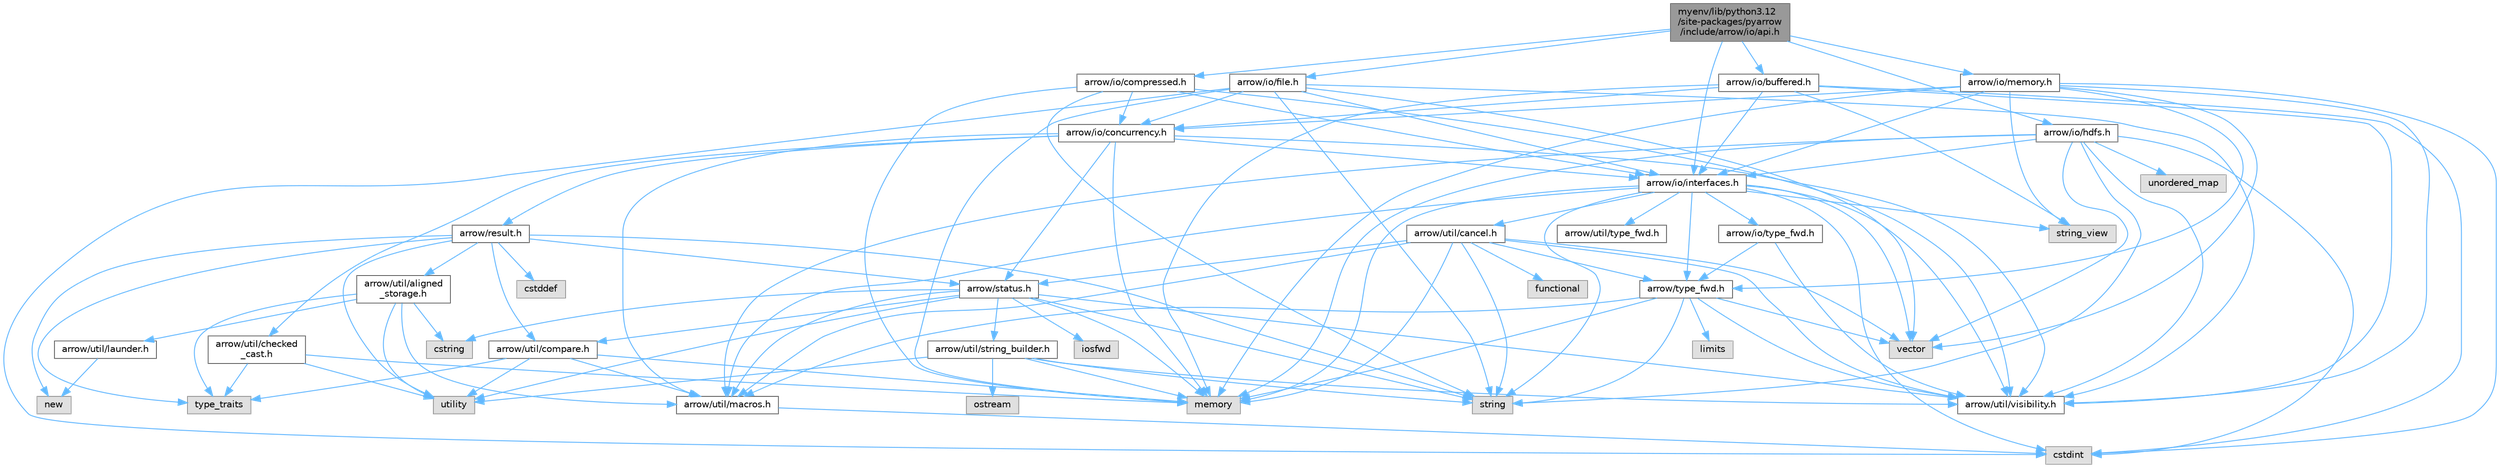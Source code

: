 digraph "myenv/lib/python3.12/site-packages/pyarrow/include/arrow/io/api.h"
{
 // LATEX_PDF_SIZE
  bgcolor="transparent";
  edge [fontname=Helvetica,fontsize=10,labelfontname=Helvetica,labelfontsize=10];
  node [fontname=Helvetica,fontsize=10,shape=box,height=0.2,width=0.4];
  Node1 [id="Node000001",label="myenv/lib/python3.12\l/site-packages/pyarrow\l/include/arrow/io/api.h",height=0.2,width=0.4,color="gray40", fillcolor="grey60", style="filled", fontcolor="black",tooltip=" "];
  Node1 -> Node2 [id="edge1_Node000001_Node000002",color="steelblue1",style="solid",tooltip=" "];
  Node2 [id="Node000002",label="arrow/io/buffered.h",height=0.2,width=0.4,color="grey40", fillcolor="white", style="filled",URL="$buffered_8h.html",tooltip=" "];
  Node2 -> Node3 [id="edge2_Node000002_Node000003",color="steelblue1",style="solid",tooltip=" "];
  Node3 [id="Node000003",label="cstdint",height=0.2,width=0.4,color="grey60", fillcolor="#E0E0E0", style="filled",tooltip=" "];
  Node2 -> Node4 [id="edge3_Node000002_Node000004",color="steelblue1",style="solid",tooltip=" "];
  Node4 [id="Node000004",label="memory",height=0.2,width=0.4,color="grey60", fillcolor="#E0E0E0", style="filled",tooltip=" "];
  Node2 -> Node5 [id="edge4_Node000002_Node000005",color="steelblue1",style="solid",tooltip=" "];
  Node5 [id="Node000005",label="string_view",height=0.2,width=0.4,color="grey60", fillcolor="#E0E0E0", style="filled",tooltip=" "];
  Node2 -> Node6 [id="edge5_Node000002_Node000006",color="steelblue1",style="solid",tooltip=" "];
  Node6 [id="Node000006",label="arrow/io/concurrency.h",height=0.2,width=0.4,color="grey40", fillcolor="white", style="filled",URL="$concurrency_8h.html",tooltip=" "];
  Node6 -> Node4 [id="edge6_Node000006_Node000004",color="steelblue1",style="solid",tooltip=" "];
  Node6 -> Node7 [id="edge7_Node000006_Node000007",color="steelblue1",style="solid",tooltip=" "];
  Node7 [id="Node000007",label="arrow/io/interfaces.h",height=0.2,width=0.4,color="grey40", fillcolor="white", style="filled",URL="$interfaces_8h.html",tooltip=" "];
  Node7 -> Node3 [id="edge8_Node000007_Node000003",color="steelblue1",style="solid",tooltip=" "];
  Node7 -> Node4 [id="edge9_Node000007_Node000004",color="steelblue1",style="solid",tooltip=" "];
  Node7 -> Node8 [id="edge10_Node000007_Node000008",color="steelblue1",style="solid",tooltip=" "];
  Node8 [id="Node000008",label="string",height=0.2,width=0.4,color="grey60", fillcolor="#E0E0E0", style="filled",tooltip=" "];
  Node7 -> Node5 [id="edge11_Node000007_Node000005",color="steelblue1",style="solid",tooltip=" "];
  Node7 -> Node9 [id="edge12_Node000007_Node000009",color="steelblue1",style="solid",tooltip=" "];
  Node9 [id="Node000009",label="vector",height=0.2,width=0.4,color="grey60", fillcolor="#E0E0E0", style="filled",tooltip=" "];
  Node7 -> Node10 [id="edge13_Node000007_Node000010",color="steelblue1",style="solid",tooltip=" "];
  Node10 [id="Node000010",label="arrow/io/type_fwd.h",height=0.2,width=0.4,color="grey40", fillcolor="white", style="filled",URL="$arrow_2io_2type__fwd_8h.html",tooltip=" "];
  Node10 -> Node11 [id="edge14_Node000010_Node000011",color="steelblue1",style="solid",tooltip=" "];
  Node11 [id="Node000011",label="arrow/type_fwd.h",height=0.2,width=0.4,color="grey40", fillcolor="white", style="filled",URL="$arrow_2type__fwd_8h.html",tooltip=" "];
  Node11 -> Node12 [id="edge15_Node000011_Node000012",color="steelblue1",style="solid",tooltip=" "];
  Node12 [id="Node000012",label="limits",height=0.2,width=0.4,color="grey60", fillcolor="#E0E0E0", style="filled",tooltip=" "];
  Node11 -> Node4 [id="edge16_Node000011_Node000004",color="steelblue1",style="solid",tooltip=" "];
  Node11 -> Node8 [id="edge17_Node000011_Node000008",color="steelblue1",style="solid",tooltip=" "];
  Node11 -> Node9 [id="edge18_Node000011_Node000009",color="steelblue1",style="solid",tooltip=" "];
  Node11 -> Node13 [id="edge19_Node000011_Node000013",color="steelblue1",style="solid",tooltip=" "];
  Node13 [id="Node000013",label="arrow/util/macros.h",height=0.2,width=0.4,color="grey40", fillcolor="white", style="filled",URL="$macros_8h.html",tooltip=" "];
  Node13 -> Node3 [id="edge20_Node000013_Node000003",color="steelblue1",style="solid",tooltip=" "];
  Node11 -> Node14 [id="edge21_Node000011_Node000014",color="steelblue1",style="solid",tooltip=" "];
  Node14 [id="Node000014",label="arrow/util/visibility.h",height=0.2,width=0.4,color="grey40", fillcolor="white", style="filled",URL="$include_2arrow_2util_2visibility_8h.html",tooltip=" "];
  Node10 -> Node14 [id="edge22_Node000010_Node000014",color="steelblue1",style="solid",tooltip=" "];
  Node7 -> Node11 [id="edge23_Node000007_Node000011",color="steelblue1",style="solid",tooltip=" "];
  Node7 -> Node15 [id="edge24_Node000007_Node000015",color="steelblue1",style="solid",tooltip=" "];
  Node15 [id="Node000015",label="arrow/util/cancel.h",height=0.2,width=0.4,color="grey40", fillcolor="white", style="filled",URL="$cancel_8h.html",tooltip=" "];
  Node15 -> Node16 [id="edge25_Node000015_Node000016",color="steelblue1",style="solid",tooltip=" "];
  Node16 [id="Node000016",label="functional",height=0.2,width=0.4,color="grey60", fillcolor="#E0E0E0", style="filled",tooltip=" "];
  Node15 -> Node4 [id="edge26_Node000015_Node000004",color="steelblue1",style="solid",tooltip=" "];
  Node15 -> Node8 [id="edge27_Node000015_Node000008",color="steelblue1",style="solid",tooltip=" "];
  Node15 -> Node9 [id="edge28_Node000015_Node000009",color="steelblue1",style="solid",tooltip=" "];
  Node15 -> Node17 [id="edge29_Node000015_Node000017",color="steelblue1",style="solid",tooltip=" "];
  Node17 [id="Node000017",label="arrow/status.h",height=0.2,width=0.4,color="grey40", fillcolor="white", style="filled",URL="$status_8h.html",tooltip=" "];
  Node17 -> Node18 [id="edge30_Node000017_Node000018",color="steelblue1",style="solid",tooltip=" "];
  Node18 [id="Node000018",label="cstring",height=0.2,width=0.4,color="grey60", fillcolor="#E0E0E0", style="filled",tooltip=" "];
  Node17 -> Node19 [id="edge31_Node000017_Node000019",color="steelblue1",style="solid",tooltip=" "];
  Node19 [id="Node000019",label="iosfwd",height=0.2,width=0.4,color="grey60", fillcolor="#E0E0E0", style="filled",tooltip=" "];
  Node17 -> Node4 [id="edge32_Node000017_Node000004",color="steelblue1",style="solid",tooltip=" "];
  Node17 -> Node8 [id="edge33_Node000017_Node000008",color="steelblue1",style="solid",tooltip=" "];
  Node17 -> Node20 [id="edge34_Node000017_Node000020",color="steelblue1",style="solid",tooltip=" "];
  Node20 [id="Node000020",label="utility",height=0.2,width=0.4,color="grey60", fillcolor="#E0E0E0", style="filled",tooltip=" "];
  Node17 -> Node21 [id="edge35_Node000017_Node000021",color="steelblue1",style="solid",tooltip=" "];
  Node21 [id="Node000021",label="arrow/util/compare.h",height=0.2,width=0.4,color="grey40", fillcolor="white", style="filled",URL="$util_2compare_8h.html",tooltip=" "];
  Node21 -> Node4 [id="edge36_Node000021_Node000004",color="steelblue1",style="solid",tooltip=" "];
  Node21 -> Node22 [id="edge37_Node000021_Node000022",color="steelblue1",style="solid",tooltip=" "];
  Node22 [id="Node000022",label="type_traits",height=0.2,width=0.4,color="grey60", fillcolor="#E0E0E0", style="filled",tooltip=" "];
  Node21 -> Node20 [id="edge38_Node000021_Node000020",color="steelblue1",style="solid",tooltip=" "];
  Node21 -> Node13 [id="edge39_Node000021_Node000013",color="steelblue1",style="solid",tooltip=" "];
  Node17 -> Node13 [id="edge40_Node000017_Node000013",color="steelblue1",style="solid",tooltip=" "];
  Node17 -> Node23 [id="edge41_Node000017_Node000023",color="steelblue1",style="solid",tooltip=" "];
  Node23 [id="Node000023",label="arrow/util/string_builder.h",height=0.2,width=0.4,color="grey40", fillcolor="white", style="filled",URL="$string__builder_8h.html",tooltip=" "];
  Node23 -> Node4 [id="edge42_Node000023_Node000004",color="steelblue1",style="solid",tooltip=" "];
  Node23 -> Node24 [id="edge43_Node000023_Node000024",color="steelblue1",style="solid",tooltip=" "];
  Node24 [id="Node000024",label="ostream",height=0.2,width=0.4,color="grey60", fillcolor="#E0E0E0", style="filled",tooltip=" "];
  Node23 -> Node8 [id="edge44_Node000023_Node000008",color="steelblue1",style="solid",tooltip=" "];
  Node23 -> Node20 [id="edge45_Node000023_Node000020",color="steelblue1",style="solid",tooltip=" "];
  Node23 -> Node14 [id="edge46_Node000023_Node000014",color="steelblue1",style="solid",tooltip=" "];
  Node17 -> Node14 [id="edge47_Node000017_Node000014",color="steelblue1",style="solid",tooltip=" "];
  Node15 -> Node11 [id="edge48_Node000015_Node000011",color="steelblue1",style="solid",tooltip=" "];
  Node15 -> Node13 [id="edge49_Node000015_Node000013",color="steelblue1",style="solid",tooltip=" "];
  Node15 -> Node14 [id="edge50_Node000015_Node000014",color="steelblue1",style="solid",tooltip=" "];
  Node7 -> Node13 [id="edge51_Node000007_Node000013",color="steelblue1",style="solid",tooltip=" "];
  Node7 -> Node25 [id="edge52_Node000007_Node000025",color="steelblue1",style="solid",tooltip=" "];
  Node25 [id="Node000025",label="arrow/util/type_fwd.h",height=0.2,width=0.4,color="grey40", fillcolor="white", style="filled",URL="$arrow_2util_2type__fwd_8h.html",tooltip=" "];
  Node7 -> Node14 [id="edge53_Node000007_Node000014",color="steelblue1",style="solid",tooltip=" "];
  Node6 -> Node26 [id="edge54_Node000006_Node000026",color="steelblue1",style="solid",tooltip=" "];
  Node26 [id="Node000026",label="arrow/result.h",height=0.2,width=0.4,color="grey40", fillcolor="white", style="filled",URL="$result_8h.html",tooltip=" "];
  Node26 -> Node27 [id="edge55_Node000026_Node000027",color="steelblue1",style="solid",tooltip=" "];
  Node27 [id="Node000027",label="cstddef",height=0.2,width=0.4,color="grey60", fillcolor="#E0E0E0", style="filled",tooltip=" "];
  Node26 -> Node28 [id="edge56_Node000026_Node000028",color="steelblue1",style="solid",tooltip=" "];
  Node28 [id="Node000028",label="new",height=0.2,width=0.4,color="grey60", fillcolor="#E0E0E0", style="filled",tooltip=" "];
  Node26 -> Node8 [id="edge57_Node000026_Node000008",color="steelblue1",style="solid",tooltip=" "];
  Node26 -> Node22 [id="edge58_Node000026_Node000022",color="steelblue1",style="solid",tooltip=" "];
  Node26 -> Node20 [id="edge59_Node000026_Node000020",color="steelblue1",style="solid",tooltip=" "];
  Node26 -> Node17 [id="edge60_Node000026_Node000017",color="steelblue1",style="solid",tooltip=" "];
  Node26 -> Node29 [id="edge61_Node000026_Node000029",color="steelblue1",style="solid",tooltip=" "];
  Node29 [id="Node000029",label="arrow/util/aligned\l_storage.h",height=0.2,width=0.4,color="grey40", fillcolor="white", style="filled",URL="$aligned__storage_8h.html",tooltip=" "];
  Node29 -> Node18 [id="edge62_Node000029_Node000018",color="steelblue1",style="solid",tooltip=" "];
  Node29 -> Node22 [id="edge63_Node000029_Node000022",color="steelblue1",style="solid",tooltip=" "];
  Node29 -> Node20 [id="edge64_Node000029_Node000020",color="steelblue1",style="solid",tooltip=" "];
  Node29 -> Node30 [id="edge65_Node000029_Node000030",color="steelblue1",style="solid",tooltip=" "];
  Node30 [id="Node000030",label="arrow/util/launder.h",height=0.2,width=0.4,color="grey40", fillcolor="white", style="filled",URL="$launder_8h.html",tooltip=" "];
  Node30 -> Node28 [id="edge66_Node000030_Node000028",color="steelblue1",style="solid",tooltip=" "];
  Node29 -> Node13 [id="edge67_Node000029_Node000013",color="steelblue1",style="solid",tooltip=" "];
  Node26 -> Node21 [id="edge68_Node000026_Node000021",color="steelblue1",style="solid",tooltip=" "];
  Node6 -> Node17 [id="edge69_Node000006_Node000017",color="steelblue1",style="solid",tooltip=" "];
  Node6 -> Node31 [id="edge70_Node000006_Node000031",color="steelblue1",style="solid",tooltip=" "];
  Node31 [id="Node000031",label="arrow/util/checked\l_cast.h",height=0.2,width=0.4,color="grey40", fillcolor="white", style="filled",URL="$checked__cast_8h.html",tooltip=" "];
  Node31 -> Node4 [id="edge71_Node000031_Node000004",color="steelblue1",style="solid",tooltip=" "];
  Node31 -> Node22 [id="edge72_Node000031_Node000022",color="steelblue1",style="solid",tooltip=" "];
  Node31 -> Node20 [id="edge73_Node000031_Node000020",color="steelblue1",style="solid",tooltip=" "];
  Node6 -> Node13 [id="edge74_Node000006_Node000013",color="steelblue1",style="solid",tooltip=" "];
  Node6 -> Node14 [id="edge75_Node000006_Node000014",color="steelblue1",style="solid",tooltip=" "];
  Node2 -> Node7 [id="edge76_Node000002_Node000007",color="steelblue1",style="solid",tooltip=" "];
  Node2 -> Node14 [id="edge77_Node000002_Node000014",color="steelblue1",style="solid",tooltip=" "];
  Node1 -> Node32 [id="edge78_Node000001_Node000032",color="steelblue1",style="solid",tooltip=" "];
  Node32 [id="Node000032",label="arrow/io/compressed.h",height=0.2,width=0.4,color="grey40", fillcolor="white", style="filled",URL="$compressed_8h.html",tooltip=" "];
  Node32 -> Node4 [id="edge79_Node000032_Node000004",color="steelblue1",style="solid",tooltip=" "];
  Node32 -> Node8 [id="edge80_Node000032_Node000008",color="steelblue1",style="solid",tooltip=" "];
  Node32 -> Node6 [id="edge81_Node000032_Node000006",color="steelblue1",style="solid",tooltip=" "];
  Node32 -> Node7 [id="edge82_Node000032_Node000007",color="steelblue1",style="solid",tooltip=" "];
  Node32 -> Node14 [id="edge83_Node000032_Node000014",color="steelblue1",style="solid",tooltip=" "];
  Node1 -> Node33 [id="edge84_Node000001_Node000033",color="steelblue1",style="solid",tooltip=" "];
  Node33 [id="Node000033",label="arrow/io/file.h",height=0.2,width=0.4,color="grey40", fillcolor="white", style="filled",URL="$file_8h.html",tooltip=" "];
  Node33 -> Node3 [id="edge85_Node000033_Node000003",color="steelblue1",style="solid",tooltip=" "];
  Node33 -> Node4 [id="edge86_Node000033_Node000004",color="steelblue1",style="solid",tooltip=" "];
  Node33 -> Node8 [id="edge87_Node000033_Node000008",color="steelblue1",style="solid",tooltip=" "];
  Node33 -> Node9 [id="edge88_Node000033_Node000009",color="steelblue1",style="solid",tooltip=" "];
  Node33 -> Node6 [id="edge89_Node000033_Node000006",color="steelblue1",style="solid",tooltip=" "];
  Node33 -> Node7 [id="edge90_Node000033_Node000007",color="steelblue1",style="solid",tooltip=" "];
  Node33 -> Node14 [id="edge91_Node000033_Node000014",color="steelblue1",style="solid",tooltip=" "];
  Node1 -> Node34 [id="edge92_Node000001_Node000034",color="steelblue1",style="solid",tooltip=" "];
  Node34 [id="Node000034",label="arrow/io/hdfs.h",height=0.2,width=0.4,color="grey40", fillcolor="white", style="filled",URL="$io_2hdfs_8h.html",tooltip=" "];
  Node34 -> Node3 [id="edge93_Node000034_Node000003",color="steelblue1",style="solid",tooltip=" "];
  Node34 -> Node4 [id="edge94_Node000034_Node000004",color="steelblue1",style="solid",tooltip=" "];
  Node34 -> Node8 [id="edge95_Node000034_Node000008",color="steelblue1",style="solid",tooltip=" "];
  Node34 -> Node35 [id="edge96_Node000034_Node000035",color="steelblue1",style="solid",tooltip=" "];
  Node35 [id="Node000035",label="unordered_map",height=0.2,width=0.4,color="grey60", fillcolor="#E0E0E0", style="filled",tooltip=" "];
  Node34 -> Node9 [id="edge97_Node000034_Node000009",color="steelblue1",style="solid",tooltip=" "];
  Node34 -> Node7 [id="edge98_Node000034_Node000007",color="steelblue1",style="solid",tooltip=" "];
  Node34 -> Node13 [id="edge99_Node000034_Node000013",color="steelblue1",style="solid",tooltip=" "];
  Node34 -> Node14 [id="edge100_Node000034_Node000014",color="steelblue1",style="solid",tooltip=" "];
  Node1 -> Node7 [id="edge101_Node000001_Node000007",color="steelblue1",style="solid",tooltip=" "];
  Node1 -> Node36 [id="edge102_Node000001_Node000036",color="steelblue1",style="solid",tooltip=" "];
  Node36 [id="Node000036",label="arrow/io/memory.h",height=0.2,width=0.4,color="grey40", fillcolor="white", style="filled",URL="$io_2memory_8h.html",tooltip=" "];
  Node36 -> Node3 [id="edge103_Node000036_Node000003",color="steelblue1",style="solid",tooltip=" "];
  Node36 -> Node4 [id="edge104_Node000036_Node000004",color="steelblue1",style="solid",tooltip=" "];
  Node36 -> Node5 [id="edge105_Node000036_Node000005",color="steelblue1",style="solid",tooltip=" "];
  Node36 -> Node9 [id="edge106_Node000036_Node000009",color="steelblue1",style="solid",tooltip=" "];
  Node36 -> Node6 [id="edge107_Node000036_Node000006",color="steelblue1",style="solid",tooltip=" "];
  Node36 -> Node7 [id="edge108_Node000036_Node000007",color="steelblue1",style="solid",tooltip=" "];
  Node36 -> Node11 [id="edge109_Node000036_Node000011",color="steelblue1",style="solid",tooltip=" "];
  Node36 -> Node14 [id="edge110_Node000036_Node000014",color="steelblue1",style="solid",tooltip=" "];
}
